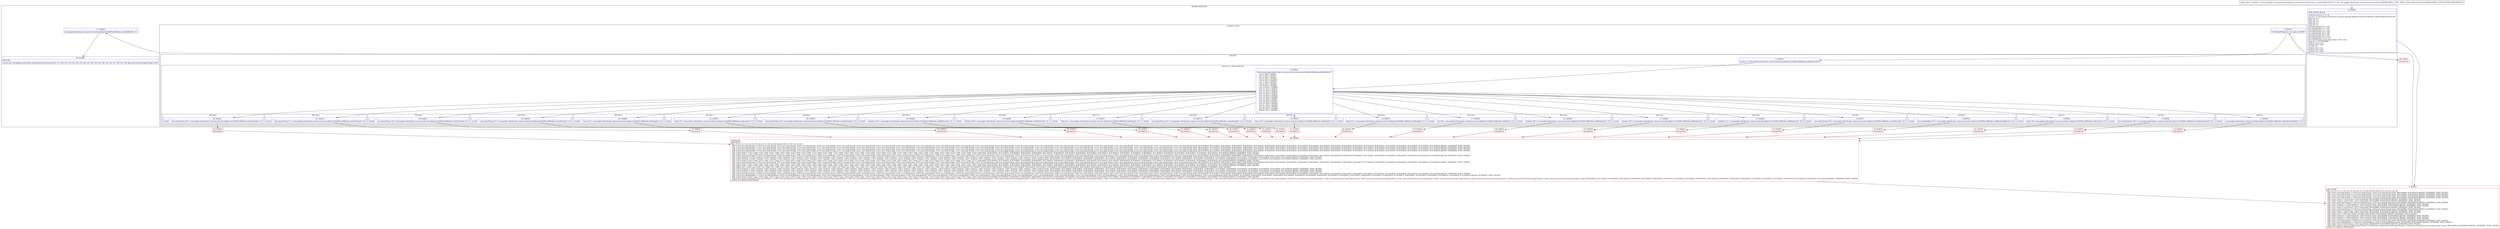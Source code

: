 digraph "CFG forcom.google.android.gms.measurement.internal.zzm.createFromParcel(Landroid\/os\/Parcel;)Ljava\/lang\/Object;" {
subgraph cluster_Region_1441181493 {
label = "R(4:0|(2:3|4)|27|28)";
node [shape=record,color=blue];
Node_0 [shape=record,label="{0\:\ 0x0000|MTH_ENTER_BLOCK\l|android.os.Parcel r0 = r38\lint int r1 = com.google.android.gms.common.internal.safeparcel.SafeParcelReader.validateObjectHeader(r38)\llong r14 = 0\llong r16 = 0\llong r24 = 0\llong r26 = 0\llong r34 = 0\ljava.lang.String r10 = null\ljava.lang.String r11 = null\ljava.lang.String r12 = null\ljava.lang.String r13 = null\ljava.lang.String r18 = null\ljava.lang.String r23 = null\ljava.lang.String r32 = null\ljava.lang.Boolean r33 = null\ljava.util.ArrayList\<java.lang.String\> r36 = null\llong r21 = \-2147483648L\lboolean r19 = true\lboolean r20 = false\lint r28 = 0\lboolean r29 = true\lboolean r30 = true\lboolean r31 = false\l}"];
subgraph cluster_LoopRegion_1948077956 {
label = "LOOP:0: (2:3|4)";
node [shape=record,color=blue];
Node_2 [shape=record,label="{2\:\ 0x0037|if (r38.dataPosition() \< r1) goto L_0x0039\l}"];
subgraph cluster_Region_2116666151 {
label = "R(2:3|4)";
node [shape=record,color=blue];
Node_3 [shape=record,label="{3\:\ 0x0039|int int r2 = com.google.android.gms.common.internal.safeparcel.SafeParcelReader.readHeader(r38)\l}"];
subgraph cluster_SwitchRegion_24478715 {
label = "Switch: 21, default: R(2:5|1)";
node [shape=record,color=blue];
Node_4 [shape=record,label="{4\:\ 0x0041|switch(com.google.android.gms.common.internal.safeparcel.SafeParcelReader.getFieldId(r2)) \{\l    case 2: goto L_0x00ac;\l    case 3: goto L_0x00a7;\l    case 4: goto L_0x00a2;\l    case 5: goto L_0x009d;\l    case 6: goto L_0x0098;\l    case 7: goto L_0x0093;\l    case 8: goto L_0x008e;\l    case 9: goto L_0x0089;\l    case 10: goto L_0x0084;\l    case 11: goto L_0x007f;\l    case 12: goto L_0x007a;\l    case 13: goto L_0x0075;\l    case 14: goto L_0x0070;\l    case 15: goto L_0x006b;\l    case 16: goto L_0x0066;\l    case 17: goto L_0x0061;\l    case 18: goto L_0x005c;\l    case 19: goto L_0x0057;\l    case 20: goto L_0x0044;\l    case 21: goto L_0x0052;\l    case 22: goto L_0x004d;\l    case 23: goto L_0x0048;\l    default: goto L_0x0044;\l\}\l}"];
subgraph cluster_Region_1547122953 {
label = "R(2:26|1)";
node [shape=record,color=blue];
Node_26 [shape=record,label="{26\:\ 0x00ac|java.lang.String r10 = com.google.android.gms.common.internal.safeparcel.SafeParcelReader.createString(r0, r2)\l}"];
Node_InsnContainer_1614705033 [shape=record,label="{|break\l}"];
}
subgraph cluster_Region_1410991384 {
label = "R(2:25|1)";
node [shape=record,color=blue];
Node_25 [shape=record,label="{25\:\ 0x00a7|java.lang.String r11 = com.google.android.gms.common.internal.safeparcel.SafeParcelReader.createString(r0, r2)\l}"];
Node_InsnContainer_1308187694 [shape=record,label="{|break\l}"];
}
subgraph cluster_Region_1670529294 {
label = "R(2:24|1)";
node [shape=record,color=blue];
Node_24 [shape=record,label="{24\:\ 0x00a2|java.lang.String r12 = com.google.android.gms.common.internal.safeparcel.SafeParcelReader.createString(r0, r2)\l}"];
Node_InsnContainer_247468255 [shape=record,label="{|break\l}"];
}
subgraph cluster_Region_65918286 {
label = "R(2:23|1)";
node [shape=record,color=blue];
Node_23 [shape=record,label="{23\:\ 0x009d|java.lang.String r13 = com.google.android.gms.common.internal.safeparcel.SafeParcelReader.createString(r0, r2)\l}"];
Node_InsnContainer_727289317 [shape=record,label="{|break\l}"];
}
subgraph cluster_Region_1727482699 {
label = "R(2:22|1)";
node [shape=record,color=blue];
Node_22 [shape=record,label="{22\:\ 0x0098|long r14 = com.google.android.gms.common.internal.safeparcel.SafeParcelReader.readLong(r0, r2)\l}"];
Node_InsnContainer_955781950 [shape=record,label="{|break\l}"];
}
subgraph cluster_Region_1648472136 {
label = "R(2:21|1)";
node [shape=record,color=blue];
Node_21 [shape=record,label="{21\:\ 0x0093|long r16 = com.google.android.gms.common.internal.safeparcel.SafeParcelReader.readLong(r0, r2)\l}"];
Node_InsnContainer_1063727139 [shape=record,label="{|break\l}"];
}
subgraph cluster_Region_321521471 {
label = "R(2:20|1)";
node [shape=record,color=blue];
Node_20 [shape=record,label="{20\:\ 0x008e|java.lang.String r18 = com.google.android.gms.common.internal.safeparcel.SafeParcelReader.createString(r0, r2)\l}"];
Node_InsnContainer_825203192 [shape=record,label="{|break\l}"];
}
subgraph cluster_Region_2122377137 {
label = "R(2:19|1)";
node [shape=record,color=blue];
Node_19 [shape=record,label="{19\:\ 0x0089|boolean r19 = com.google.android.gms.common.internal.safeparcel.SafeParcelReader.readBoolean(r0, r2)\l}"];
Node_InsnContainer_1451101341 [shape=record,label="{|break\l}"];
}
subgraph cluster_Region_586237497 {
label = "R(2:18|1)";
node [shape=record,color=blue];
Node_18 [shape=record,label="{18\:\ 0x0084|boolean r20 = com.google.android.gms.common.internal.safeparcel.SafeParcelReader.readBoolean(r0, r2)\l}"];
Node_InsnContainer_778536079 [shape=record,label="{|break\l}"];
}
subgraph cluster_Region_1306358239 {
label = "R(2:17|1)";
node [shape=record,color=blue];
Node_17 [shape=record,label="{17\:\ 0x007f|long r21 = com.google.android.gms.common.internal.safeparcel.SafeParcelReader.readLong(r0, r2)\l}"];
Node_InsnContainer_679956296 [shape=record,label="{|break\l}"];
}
subgraph cluster_Region_244155556 {
label = "R(2:16|1)";
node [shape=record,color=blue];
Node_16 [shape=record,label="{16\:\ 0x007a|java.lang.String r23 = com.google.android.gms.common.internal.safeparcel.SafeParcelReader.createString(r0, r2)\l}"];
Node_InsnContainer_1697313785 [shape=record,label="{|break\l}"];
}
subgraph cluster_Region_2009679787 {
label = "R(2:15|1)";
node [shape=record,color=blue];
Node_15 [shape=record,label="{15\:\ 0x0075|long r24 = com.google.android.gms.common.internal.safeparcel.SafeParcelReader.readLong(r0, r2)\l}"];
Node_InsnContainer_1133904165 [shape=record,label="{|break\l}"];
}
subgraph cluster_Region_1604388837 {
label = "R(2:14|1)";
node [shape=record,color=blue];
Node_14 [shape=record,label="{14\:\ 0x0070|long r26 = com.google.android.gms.common.internal.safeparcel.SafeParcelReader.readLong(r0, r2)\l}"];
Node_InsnContainer_1372038692 [shape=record,label="{|break\l}"];
}
subgraph cluster_Region_2043987527 {
label = "R(2:13|1)";
node [shape=record,color=blue];
Node_13 [shape=record,label="{13\:\ 0x006b|int r28 = com.google.android.gms.common.internal.safeparcel.SafeParcelReader.readInt(r0, r2)\l}"];
Node_InsnContainer_1126714971 [shape=record,label="{|break\l}"];
}
subgraph cluster_Region_463394173 {
label = "R(2:12|1)";
node [shape=record,color=blue];
Node_12 [shape=record,label="{12\:\ 0x0066|boolean r29 = com.google.android.gms.common.internal.safeparcel.SafeParcelReader.readBoolean(r0, r2)\l}"];
Node_InsnContainer_1907349756 [shape=record,label="{|break\l}"];
}
subgraph cluster_Region_643251642 {
label = "R(2:11|1)";
node [shape=record,color=blue];
Node_11 [shape=record,label="{11\:\ 0x0061|boolean r30 = com.google.android.gms.common.internal.safeparcel.SafeParcelReader.readBoolean(r0, r2)\l}"];
Node_InsnContainer_37974213 [shape=record,label="{|break\l}"];
}
subgraph cluster_Region_1897826490 {
label = "R(2:10|1)";
node [shape=record,color=blue];
Node_10 [shape=record,label="{10\:\ 0x005c|boolean r31 = com.google.android.gms.common.internal.safeparcel.SafeParcelReader.readBoolean(r0, r2)\l}"];
Node_InsnContainer_1851330607 [shape=record,label="{|break\l}"];
}
subgraph cluster_Region_782732832 {
label = "R(2:9|1)";
node [shape=record,color=blue];
Node_9 [shape=record,label="{9\:\ 0x0057|java.lang.String r32 = com.google.android.gms.common.internal.safeparcel.SafeParcelReader.createString(r0, r2)\l}"];
Node_InsnContainer_1870844201 [shape=record,label="{|break\l}"];
}
subgraph cluster_Region_1132434356 {
label = "R(2:8|1)";
node [shape=record,color=blue];
Node_8 [shape=record,label="{8\:\ 0x0052|java.lang.Boolean r33 = com.google.android.gms.common.internal.safeparcel.SafeParcelReader.readBooleanObject(r0, r2)\l}"];
Node_InsnContainer_1617271837 [shape=record,label="{|break\l}"];
}
subgraph cluster_Region_1549454476 {
label = "R(2:7|1)";
node [shape=record,color=blue];
Node_7 [shape=record,label="{7\:\ 0x004d|long r34 = com.google.android.gms.common.internal.safeparcel.SafeParcelReader.readLong(r0, r2)\l}"];
Node_InsnContainer_2033782156 [shape=record,label="{|break\l}"];
}
subgraph cluster_Region_1493488869 {
label = "R(2:6|1)";
node [shape=record,color=blue];
Node_6 [shape=record,label="{6\:\ 0x0048|java.util.ArrayList r36 = com.google.android.gms.common.internal.safeparcel.SafeParcelReader.createStringList(r0, r2)\l}"];
Node_InsnContainer_1598530284 [shape=record,label="{|break\l}"];
}
subgraph cluster_Region_1262524267 {
label = "R(2:5|1)";
node [shape=record,color=blue];
Node_5 [shape=record,label="{5\:\ 0x0044|com.google.android.gms.common.internal.safeparcel.SafeParcelReader.skipUnknownField(r0, r2)\l}"];
Node_InsnContainer_649411508 [shape=record,label="{|break\l}"];
}
}
}
}
Node_27 [shape=record,label="{27\:\ 0x00b1|com.google.android.gms.common.internal.safeparcel.SafeParcelReader.ensureAtEnd(r0, r1)\l}"];
Node_28 [shape=record,label="{28\:\ 0x00ba|RETURN\l|return new com.google.android.gms.measurement.internal.zzn(r10, r11, r12, r13, r14, r16, r18, r19, r20, r21, r23, r24, r26, r28, r29, r30, r31, r32, r33, r34, (java.util.List\<java.lang.String\>) r36)\l}"];
}
Node_1 [shape=record,color=red,label="{1\:\ 0x0033|LOOP_START\lPHI: r10 r11 r12 r13 r14 r16 r18 r19 r20 r21 r23 r24 r26 r28 r29 r30 r31 r32 r33 r34 r36 \l  PHI: (r10v1 java.lang.String) = (r10v0 java.lang.String), (r10v2 java.lang.String) binds: [B:0:0x0000, B:29:0x0033] A[DONT_GENERATE, DONT_INLINE]\l  PHI: (r11v1 java.lang.String) = (r11v0 java.lang.String), (r11v2 java.lang.String) binds: [B:0:0x0000, B:29:0x0033] A[DONT_GENERATE, DONT_INLINE]\l  PHI: (r12v1 java.lang.String) = (r12v0 java.lang.String), (r12v2 java.lang.String) binds: [B:0:0x0000, B:29:0x0033] A[DONT_GENERATE, DONT_INLINE]\l  PHI: (r13v1 java.lang.String) = (r13v0 java.lang.String), (r13v2 java.lang.String) binds: [B:0:0x0000, B:29:0x0033] A[DONT_GENERATE, DONT_INLINE]\l  PHI: (r14v1 long) = (r14v0 long), (r14v2 long) binds: [B:0:0x0000, B:29:0x0033] A[DONT_GENERATE, DONT_INLINE]\l  PHI: (r16v1 long) = (r16v0 long), (r16v2 long) binds: [B:0:0x0000, B:29:0x0033] A[DONT_GENERATE, DONT_INLINE]\l  PHI: (r18v1 java.lang.String) = (r18v0 java.lang.String), (r18v2 java.lang.String) binds: [B:0:0x0000, B:29:0x0033] A[DONT_GENERATE, DONT_INLINE]\l  PHI: (r19v1 boolean) = (r19v0 boolean), (r19v2 boolean) binds: [B:0:0x0000, B:29:0x0033] A[DONT_GENERATE, DONT_INLINE]\l  PHI: (r20v1 boolean) = (r20v0 boolean), (r20v2 boolean) binds: [B:0:0x0000, B:29:0x0033] A[DONT_GENERATE, DONT_INLINE]\l  PHI: (r21v1 long) = (r21v0 long), (r21v2 long) binds: [B:0:0x0000, B:29:0x0033] A[DONT_GENERATE, DONT_INLINE]\l  PHI: (r23v1 java.lang.String) = (r23v0 java.lang.String), (r23v2 java.lang.String) binds: [B:0:0x0000, B:29:0x0033] A[DONT_GENERATE, DONT_INLINE]\l  PHI: (r24v1 long) = (r24v0 long), (r24v2 long) binds: [B:0:0x0000, B:29:0x0033] A[DONT_GENERATE, DONT_INLINE]\l  PHI: (r26v1 long) = (r26v0 long), (r26v2 long) binds: [B:0:0x0000, B:29:0x0033] A[DONT_GENERATE, DONT_INLINE]\l  PHI: (r28v1 int) = (r28v0 int), (r28v2 int) binds: [B:0:0x0000, B:29:0x0033] A[DONT_GENERATE, DONT_INLINE]\l  PHI: (r29v1 boolean) = (r29v0 boolean), (r29v2 boolean) binds: [B:0:0x0000, B:29:0x0033] A[DONT_GENERATE, DONT_INLINE]\l  PHI: (r30v1 boolean) = (r30v0 boolean), (r30v2 boolean) binds: [B:0:0x0000, B:29:0x0033] A[DONT_GENERATE, DONT_INLINE]\l  PHI: (r31v1 boolean) = (r31v0 boolean), (r31v2 boolean) binds: [B:0:0x0000, B:29:0x0033] A[DONT_GENERATE, DONT_INLINE]\l  PHI: (r32v1 java.lang.String) = (r32v0 java.lang.String), (r32v2 java.lang.String) binds: [B:0:0x0000, B:29:0x0033] A[DONT_GENERATE, DONT_INLINE]\l  PHI: (r33v1 java.lang.Boolean) = (r33v0 java.lang.Boolean), (r33v2 java.lang.Boolean) binds: [B:0:0x0000, B:29:0x0033] A[DONT_GENERATE, DONT_INLINE]\l  PHI: (r34v1 long) = (r34v0 long), (r34v2 long) binds: [B:0:0x0000, B:29:0x0033] A[DONT_GENERATE, DONT_INLINE]\l  PHI: (r36v1 java.util.ArrayList\<java.lang.String\>) = (r36v0 java.util.ArrayList\<java.lang.String\>), (r36v2 java.util.ArrayList\<java.lang.String\>) binds: [B:0:0x0000, B:29:0x0033] A[DONT_GENERATE, DONT_INLINE]\lLOOP:0: B:1:0x0033\-\>B:29:0x0033\l}"];
Node_29 [shape=record,color=red,label="{29\:\ 0x0033|LOOP_END\lSYNTHETIC\lPHI: r10 r11 r12 r13 r14 r16 r18 r19 r20 r21 r23 r24 r26 r28 r29 r30 r31 r32 r33 r34 r36 \l  PHI: (r10v2 java.lang.String) = (r10v3 java.lang.String), (r10v1 java.lang.String), (r10v1 java.lang.String), (r10v1 java.lang.String), (r10v1 java.lang.String), (r10v1 java.lang.String), (r10v1 java.lang.String), (r10v1 java.lang.String), (r10v1 java.lang.String), (r10v1 java.lang.String), (r10v1 java.lang.String), (r10v1 java.lang.String), (r10v1 java.lang.String), (r10v1 java.lang.String), (r10v1 java.lang.String), (r10v1 java.lang.String), (r10v1 java.lang.String), (r10v1 java.lang.String), (r10v1 java.lang.String), (r10v1 java.lang.String), (r10v1 java.lang.String), (r10v1 java.lang.String) binds: [B:52:0x0033, B:51:0x0033, B:50:0x0033, B:49:0x0033, B:48:0x0033, B:47:0x0033, B:46:0x0033, B:45:0x0033, B:44:0x0033, B:43:0x0033, B:42:0x0033, B:41:0x0033, B:40:0x0033, B:39:0x0033, B:38:0x0033, B:37:0x0033, B:36:0x0033, B:35:0x0033, B:34:0x0033, B:33:0x0033, B:32:0x0033, B:31:0x0033] A[DONT_GENERATE, DONT_INLINE]\l  PHI: (r11v2 java.lang.String) = (r11v1 java.lang.String), (r11v3 java.lang.String), (r11v1 java.lang.String), (r11v1 java.lang.String), (r11v1 java.lang.String), (r11v1 java.lang.String), (r11v1 java.lang.String), (r11v1 java.lang.String), (r11v1 java.lang.String), (r11v1 java.lang.String), (r11v1 java.lang.String), (r11v1 java.lang.String), (r11v1 java.lang.String), (r11v1 java.lang.String), (r11v1 java.lang.String), (r11v1 java.lang.String), (r11v1 java.lang.String), (r11v1 java.lang.String), (r11v1 java.lang.String), (r11v1 java.lang.String), (r11v1 java.lang.String), (r11v1 java.lang.String) binds: [B:52:0x0033, B:51:0x0033, B:50:0x0033, B:49:0x0033, B:48:0x0033, B:47:0x0033, B:46:0x0033, B:45:0x0033, B:44:0x0033, B:43:0x0033, B:42:0x0033, B:41:0x0033, B:40:0x0033, B:39:0x0033, B:38:0x0033, B:37:0x0033, B:36:0x0033, B:35:0x0033, B:34:0x0033, B:33:0x0033, B:32:0x0033, B:31:0x0033] A[DONT_GENERATE, DONT_INLINE]\l  PHI: (r12v2 java.lang.String) = (r12v1 java.lang.String), (r12v1 java.lang.String), (r12v3 java.lang.String), (r12v1 java.lang.String), (r12v1 java.lang.String), (r12v1 java.lang.String), (r12v1 java.lang.String), (r12v1 java.lang.String), (r12v1 java.lang.String), (r12v1 java.lang.String), (r12v1 java.lang.String), (r12v1 java.lang.String), (r12v1 java.lang.String), (r12v1 java.lang.String), (r12v1 java.lang.String), (r12v1 java.lang.String), (r12v1 java.lang.String), (r12v1 java.lang.String), (r12v1 java.lang.String), (r12v1 java.lang.String), (r12v1 java.lang.String), (r12v1 java.lang.String) binds: [B:52:0x0033, B:51:0x0033, B:50:0x0033, B:49:0x0033, B:48:0x0033, B:47:0x0033, B:46:0x0033, B:45:0x0033, B:44:0x0033, B:43:0x0033, B:42:0x0033, B:41:0x0033, B:40:0x0033, B:39:0x0033, B:38:0x0033, B:37:0x0033, B:36:0x0033, B:35:0x0033, B:34:0x0033, B:33:0x0033, B:32:0x0033, B:31:0x0033] A[DONT_GENERATE, DONT_INLINE]\l  PHI: (r13v2 java.lang.String) = (r13v1 java.lang.String), (r13v1 java.lang.String), (r13v1 java.lang.String), (r13v3 java.lang.String), (r13v1 java.lang.String), (r13v1 java.lang.String), (r13v1 java.lang.String), (r13v1 java.lang.String), (r13v1 java.lang.String), (r13v1 java.lang.String), (r13v1 java.lang.String), (r13v1 java.lang.String), (r13v1 java.lang.String), (r13v1 java.lang.String), (r13v1 java.lang.String), (r13v1 java.lang.String), (r13v1 java.lang.String), (r13v1 java.lang.String), (r13v1 java.lang.String), (r13v1 java.lang.String), (r13v1 java.lang.String), (r13v1 java.lang.String) binds: [B:52:0x0033, B:51:0x0033, B:50:0x0033, B:49:0x0033, B:48:0x0033, B:47:0x0033, B:46:0x0033, B:45:0x0033, B:44:0x0033, B:43:0x0033, B:42:0x0033, B:41:0x0033, B:40:0x0033, B:39:0x0033, B:38:0x0033, B:37:0x0033, B:36:0x0033, B:35:0x0033, B:34:0x0033, B:33:0x0033, B:32:0x0033, B:31:0x0033] A[DONT_GENERATE, DONT_INLINE]\l  PHI: (r14v2 long) = (r14v1 long), (r14v1 long), (r14v1 long), (r14v1 long), (r14v3 long), (r14v1 long), (r14v1 long), (r14v1 long), (r14v1 long), (r14v1 long), (r14v1 long), (r14v1 long), (r14v1 long), (r14v1 long), (r14v1 long), (r14v1 long), (r14v1 long), (r14v1 long), (r14v1 long), (r14v1 long), (r14v1 long), (r14v1 long) binds: [B:52:0x0033, B:51:0x0033, B:50:0x0033, B:49:0x0033, B:48:0x0033, B:47:0x0033, B:46:0x0033, B:45:0x0033, B:44:0x0033, B:43:0x0033, B:42:0x0033, B:41:0x0033, B:40:0x0033, B:39:0x0033, B:38:0x0033, B:37:0x0033, B:36:0x0033, B:35:0x0033, B:34:0x0033, B:33:0x0033, B:32:0x0033, B:31:0x0033] A[DONT_GENERATE, DONT_INLINE]\l  PHI: (r16v2 long) = (r16v1 long), (r16v1 long), (r16v1 long), (r16v1 long), (r16v1 long), (r16v3 long), (r16v1 long), (r16v1 long), (r16v1 long), (r16v1 long), (r16v1 long), (r16v1 long), (r16v1 long), (r16v1 long), (r16v1 long), (r16v1 long), (r16v1 long), (r16v1 long), (r16v1 long), (r16v1 long), (r16v1 long), (r16v1 long) binds: [B:52:0x0033, B:51:0x0033, B:50:0x0033, B:49:0x0033, B:48:0x0033, B:47:0x0033, B:46:0x0033, B:45:0x0033, B:44:0x0033, B:43:0x0033, B:42:0x0033, B:41:0x0033, B:40:0x0033, B:39:0x0033, B:38:0x0033, B:37:0x0033, B:36:0x0033, B:35:0x0033, B:34:0x0033, B:33:0x0033, B:32:0x0033, B:31:0x0033] A[DONT_GENERATE, DONT_INLINE]\l  PHI: (r18v2 java.lang.String) = (r18v1 java.lang.String), (r18v1 java.lang.String), (r18v1 java.lang.String), (r18v1 java.lang.String), (r18v1 java.lang.String), (r18v1 java.lang.String), (r18v3 java.lang.String), (r18v1 java.lang.String), (r18v1 java.lang.String), (r18v1 java.lang.String), (r18v1 java.lang.String), (r18v1 java.lang.String), (r18v1 java.lang.String), (r18v1 java.lang.String), (r18v1 java.lang.String), (r18v1 java.lang.String), (r18v1 java.lang.String), (r18v1 java.lang.String), (r18v1 java.lang.String), (r18v1 java.lang.String), (r18v1 java.lang.String), (r18v1 java.lang.String) binds: [B:52:0x0033, B:51:0x0033, B:50:0x0033, B:49:0x0033, B:48:0x0033, B:47:0x0033, B:46:0x0033, B:45:0x0033, B:44:0x0033, B:43:0x0033, B:42:0x0033, B:41:0x0033, B:40:0x0033, B:39:0x0033, B:38:0x0033, B:37:0x0033, B:36:0x0033, B:35:0x0033, B:34:0x0033, B:33:0x0033, B:32:0x0033, B:31:0x0033] A[DONT_GENERATE, DONT_INLINE]\l  PHI: (r19v2 boolean) = (r19v1 boolean), (r19v1 boolean), (r19v1 boolean), (r19v1 boolean), (r19v1 boolean), (r19v1 boolean), (r19v1 boolean), (r19v3 boolean), (r19v1 boolean), (r19v1 boolean), (r19v1 boolean), (r19v1 boolean), (r19v1 boolean), (r19v1 boolean), (r19v1 boolean), (r19v1 boolean), (r19v1 boolean), (r19v1 boolean), (r19v1 boolean), (r19v1 boolean), (r19v1 boolean), (r19v1 boolean) binds: [B:52:0x0033, B:51:0x0033, B:50:0x0033, B:49:0x0033, B:48:0x0033, B:47:0x0033, B:46:0x0033, B:45:0x0033, B:44:0x0033, B:43:0x0033, B:42:0x0033, B:41:0x0033, B:40:0x0033, B:39:0x0033, B:38:0x0033, B:37:0x0033, B:36:0x0033, B:35:0x0033, B:34:0x0033, B:33:0x0033, B:32:0x0033, B:31:0x0033] A[DONT_GENERATE, DONT_INLINE]\l  PHI: (r20v2 boolean) = (r20v1 boolean), (r20v1 boolean), (r20v1 boolean), (r20v1 boolean), (r20v1 boolean), (r20v1 boolean), (r20v1 boolean), (r20v1 boolean), (r20v3 boolean), (r20v1 boolean), (r20v1 boolean), (r20v1 boolean), (r20v1 boolean), (r20v1 boolean), (r20v1 boolean), (r20v1 boolean), (r20v1 boolean), (r20v1 boolean), (r20v1 boolean), (r20v1 boolean), (r20v1 boolean), (r20v1 boolean) binds: [B:52:0x0033, B:51:0x0033, B:50:0x0033, B:49:0x0033, B:48:0x0033, B:47:0x0033, B:46:0x0033, B:45:0x0033, B:44:0x0033, B:43:0x0033, B:42:0x0033, B:41:0x0033, B:40:0x0033, B:39:0x0033, B:38:0x0033, B:37:0x0033, B:36:0x0033, B:35:0x0033, B:34:0x0033, B:33:0x0033, B:32:0x0033, B:31:0x0033] A[DONT_GENERATE, DONT_INLINE]\l  PHI: (r21v2 long) = (r21v1 long), (r21v1 long), (r21v1 long), (r21v1 long), (r21v1 long), (r21v1 long), (r21v1 long), (r21v1 long), (r21v1 long), (r21v3 long), (r21v1 long), (r21v1 long), (r21v1 long), (r21v1 long), (r21v1 long), (r21v1 long), (r21v1 long), (r21v1 long), (r21v1 long), (r21v1 long), (r21v1 long), (r21v1 long) binds: [B:52:0x0033, B:51:0x0033, B:50:0x0033, B:49:0x0033, B:48:0x0033, B:47:0x0033, B:46:0x0033, B:45:0x0033, B:44:0x0033, B:43:0x0033, B:42:0x0033, B:41:0x0033, B:40:0x0033, B:39:0x0033, B:38:0x0033, B:37:0x0033, B:36:0x0033, B:35:0x0033, B:34:0x0033, B:33:0x0033, B:32:0x0033, B:31:0x0033] A[DONT_GENERATE, DONT_INLINE]\l  PHI: (r23v2 java.lang.String) = (r23v1 java.lang.String), (r23v1 java.lang.String), (r23v1 java.lang.String), (r23v1 java.lang.String), (r23v1 java.lang.String), (r23v1 java.lang.String), (r23v1 java.lang.String), (r23v1 java.lang.String), (r23v1 java.lang.String), (r23v1 java.lang.String), (r23v3 java.lang.String), (r23v1 java.lang.String), (r23v1 java.lang.String), (r23v1 java.lang.String), (r23v1 java.lang.String), (r23v1 java.lang.String), (r23v1 java.lang.String), (r23v1 java.lang.String), (r23v1 java.lang.String), (r23v1 java.lang.String), (r23v1 java.lang.String), (r23v1 java.lang.String) binds: [B:52:0x0033, B:51:0x0033, B:50:0x0033, B:49:0x0033, B:48:0x0033, B:47:0x0033, B:46:0x0033, B:45:0x0033, B:44:0x0033, B:43:0x0033, B:42:0x0033, B:41:0x0033, B:40:0x0033, B:39:0x0033, B:38:0x0033, B:37:0x0033, B:36:0x0033, B:35:0x0033, B:34:0x0033, B:33:0x0033, B:32:0x0033, B:31:0x0033] A[DONT_GENERATE, DONT_INLINE]\l  PHI: (r24v2 long) = (r24v1 long), (r24v1 long), (r24v1 long), (r24v1 long), (r24v1 long), (r24v1 long), (r24v1 long), (r24v1 long), (r24v1 long), (r24v1 long), (r24v1 long), (r24v3 long), (r24v1 long), (r24v1 long), (r24v1 long), (r24v1 long), (r24v1 long), (r24v1 long), (r24v1 long), (r24v1 long), (r24v1 long), (r24v1 long) binds: [B:52:0x0033, B:51:0x0033, B:50:0x0033, B:49:0x0033, B:48:0x0033, B:47:0x0033, B:46:0x0033, B:45:0x0033, B:44:0x0033, B:43:0x0033, B:42:0x0033, B:41:0x0033, B:40:0x0033, B:39:0x0033, B:38:0x0033, B:37:0x0033, B:36:0x0033, B:35:0x0033, B:34:0x0033, B:33:0x0033, B:32:0x0033, B:31:0x0033] A[DONT_GENERATE, DONT_INLINE]\l  PHI: (r26v2 long) = (r26v1 long), (r26v1 long), (r26v1 long), (r26v1 long), (r26v1 long), (r26v1 long), (r26v1 long), (r26v1 long), (r26v1 long), (r26v1 long), (r26v1 long), (r26v1 long), (r26v3 long), (r26v1 long), (r26v1 long), (r26v1 long), (r26v1 long), (r26v1 long), (r26v1 long), (r26v1 long), (r26v1 long), (r26v1 long) binds: [B:52:0x0033, B:51:0x0033, B:50:0x0033, B:49:0x0033, B:48:0x0033, B:47:0x0033, B:46:0x0033, B:45:0x0033, B:44:0x0033, B:43:0x0033, B:42:0x0033, B:41:0x0033, B:40:0x0033, B:39:0x0033, B:38:0x0033, B:37:0x0033, B:36:0x0033, B:35:0x0033, B:34:0x0033, B:33:0x0033, B:32:0x0033, B:31:0x0033] A[DONT_GENERATE, DONT_INLINE]\l  PHI: (r28v2 int) = (r28v1 int), (r28v1 int), (r28v1 int), (r28v1 int), (r28v1 int), (r28v1 int), (r28v1 int), (r28v1 int), (r28v1 int), (r28v1 int), (r28v1 int), (r28v1 int), (r28v1 int), (r28v3 int), (r28v1 int), (r28v1 int), (r28v1 int), (r28v1 int), (r28v1 int), (r28v1 int), (r28v1 int), (r28v1 int) binds: [B:52:0x0033, B:51:0x0033, B:50:0x0033, B:49:0x0033, B:48:0x0033, B:47:0x0033, B:46:0x0033, B:45:0x0033, B:44:0x0033, B:43:0x0033, B:42:0x0033, B:41:0x0033, B:40:0x0033, B:39:0x0033, B:38:0x0033, B:37:0x0033, B:36:0x0033, B:35:0x0033, B:34:0x0033, B:33:0x0033, B:32:0x0033, B:31:0x0033] A[DONT_GENERATE, DONT_INLINE]\l  PHI: (r29v2 boolean) = (r29v1 boolean), (r29v1 boolean), (r29v1 boolean), (r29v1 boolean), (r29v1 boolean), (r29v1 boolean), (r29v1 boolean), (r29v1 boolean), (r29v1 boolean), (r29v1 boolean), (r29v1 boolean), (r29v1 boolean), (r29v1 boolean), (r29v1 boolean), (r29v3 boolean), (r29v1 boolean), (r29v1 boolean), (r29v1 boolean), (r29v1 boolean), (r29v1 boolean), (r29v1 boolean), (r29v1 boolean) binds: [B:52:0x0033, B:51:0x0033, B:50:0x0033, B:49:0x0033, B:48:0x0033, B:47:0x0033, B:46:0x0033, B:45:0x0033, B:44:0x0033, B:43:0x0033, B:42:0x0033, B:41:0x0033, B:40:0x0033, B:39:0x0033, B:38:0x0033, B:37:0x0033, B:36:0x0033, B:35:0x0033, B:34:0x0033, B:33:0x0033, B:32:0x0033, B:31:0x0033] A[DONT_GENERATE, DONT_INLINE]\l  PHI: (r30v2 boolean) = (r30v1 boolean), (r30v1 boolean), (r30v1 boolean), (r30v1 boolean), (r30v1 boolean), (r30v1 boolean), (r30v1 boolean), (r30v1 boolean), (r30v1 boolean), (r30v1 boolean), (r30v1 boolean), (r30v1 boolean), (r30v1 boolean), (r30v1 boolean), (r30v1 boolean), (r30v3 boolean), (r30v1 boolean), (r30v1 boolean), (r30v1 boolean), (r30v1 boolean), (r30v1 boolean), (r30v1 boolean) binds: [B:52:0x0033, B:51:0x0033, B:50:0x0033, B:49:0x0033, B:48:0x0033, B:47:0x0033, B:46:0x0033, B:45:0x0033, B:44:0x0033, B:43:0x0033, B:42:0x0033, B:41:0x0033, B:40:0x0033, B:39:0x0033, B:38:0x0033, B:37:0x0033, B:36:0x0033, B:35:0x0033, B:34:0x0033, B:33:0x0033, B:32:0x0033, B:31:0x0033] A[DONT_GENERATE, DONT_INLINE]\l  PHI: (r31v2 boolean) = (r31v1 boolean), (r31v1 boolean), (r31v1 boolean), (r31v1 boolean), (r31v1 boolean), (r31v1 boolean), (r31v1 boolean), (r31v1 boolean), (r31v1 boolean), (r31v1 boolean), (r31v1 boolean), (r31v1 boolean), (r31v1 boolean), (r31v1 boolean), (r31v1 boolean), (r31v1 boolean), (r31v3 boolean), (r31v1 boolean), (r31v1 boolean), (r31v1 boolean), (r31v1 boolean), (r31v1 boolean) binds: [B:52:0x0033, B:51:0x0033, B:50:0x0033, B:49:0x0033, B:48:0x0033, B:47:0x0033, B:46:0x0033, B:45:0x0033, B:44:0x0033, B:43:0x0033, B:42:0x0033, B:41:0x0033, B:40:0x0033, B:39:0x0033, B:38:0x0033, B:37:0x0033, B:36:0x0033, B:35:0x0033, B:34:0x0033, B:33:0x0033, B:32:0x0033, B:31:0x0033] A[DONT_GENERATE, DONT_INLINE]\l  PHI: (r32v2 java.lang.String) = (r32v1 java.lang.String), (r32v1 java.lang.String), (r32v1 java.lang.String), (r32v1 java.lang.String), (r32v1 java.lang.String), (r32v1 java.lang.String), (r32v1 java.lang.String), (r32v1 java.lang.String), (r32v1 java.lang.String), (r32v1 java.lang.String), (r32v1 java.lang.String), (r32v1 java.lang.String), (r32v1 java.lang.String), (r32v1 java.lang.String), (r32v1 java.lang.String), (r32v1 java.lang.String), (r32v1 java.lang.String), (r32v3 java.lang.String), (r32v1 java.lang.String), (r32v1 java.lang.String), (r32v1 java.lang.String), (r32v1 java.lang.String) binds: [B:52:0x0033, B:51:0x0033, B:50:0x0033, B:49:0x0033, B:48:0x0033, B:47:0x0033, B:46:0x0033, B:45:0x0033, B:44:0x0033, B:43:0x0033, B:42:0x0033, B:41:0x0033, B:40:0x0033, B:39:0x0033, B:38:0x0033, B:37:0x0033, B:36:0x0033, B:35:0x0033, B:34:0x0033, B:33:0x0033, B:32:0x0033, B:31:0x0033] A[DONT_GENERATE, DONT_INLINE]\l  PHI: (r33v2 java.lang.Boolean) = (r33v1 java.lang.Boolean), (r33v1 java.lang.Boolean), (r33v1 java.lang.Boolean), (r33v1 java.lang.Boolean), (r33v1 java.lang.Boolean), (r33v1 java.lang.Boolean), (r33v1 java.lang.Boolean), (r33v1 java.lang.Boolean), (r33v1 java.lang.Boolean), (r33v1 java.lang.Boolean), (r33v1 java.lang.Boolean), (r33v1 java.lang.Boolean), (r33v1 java.lang.Boolean), (r33v1 java.lang.Boolean), (r33v1 java.lang.Boolean), (r33v1 java.lang.Boolean), (r33v1 java.lang.Boolean), (r33v1 java.lang.Boolean), (r33v3 java.lang.Boolean), (r33v1 java.lang.Boolean), (r33v1 java.lang.Boolean), (r33v1 java.lang.Boolean) binds: [B:52:0x0033, B:51:0x0033, B:50:0x0033, B:49:0x0033, B:48:0x0033, B:47:0x0033, B:46:0x0033, B:45:0x0033, B:44:0x0033, B:43:0x0033, B:42:0x0033, B:41:0x0033, B:40:0x0033, B:39:0x0033, B:38:0x0033, B:37:0x0033, B:36:0x0033, B:35:0x0033, B:34:0x0033, B:33:0x0033, B:32:0x0033, B:31:0x0033] A[DONT_GENERATE, DONT_INLINE]\l  PHI: (r34v2 long) = (r34v1 long), (r34v1 long), (r34v1 long), (r34v1 long), (r34v1 long), (r34v1 long), (r34v1 long), (r34v1 long), (r34v1 long), (r34v1 long), (r34v1 long), (r34v1 long), (r34v1 long), (r34v1 long), (r34v1 long), (r34v1 long), (r34v1 long), (r34v1 long), (r34v1 long), (r34v3 long), (r34v1 long), (r34v1 long) binds: [B:52:0x0033, B:51:0x0033, B:50:0x0033, B:49:0x0033, B:48:0x0033, B:47:0x0033, B:46:0x0033, B:45:0x0033, B:44:0x0033, B:43:0x0033, B:42:0x0033, B:41:0x0033, B:40:0x0033, B:39:0x0033, B:38:0x0033, B:37:0x0033, B:36:0x0033, B:35:0x0033, B:34:0x0033, B:33:0x0033, B:32:0x0033, B:31:0x0033] A[DONT_GENERATE, DONT_INLINE]\l  PHI: (r36v2 java.util.ArrayList\<java.lang.String\>) = (r36v1 java.util.ArrayList\<java.lang.String\>), (r36v1 java.util.ArrayList\<java.lang.String\>), (r36v1 java.util.ArrayList\<java.lang.String\>), (r36v1 java.util.ArrayList\<java.lang.String\>), (r36v1 java.util.ArrayList\<java.lang.String\>), (r36v1 java.util.ArrayList\<java.lang.String\>), (r36v1 java.util.ArrayList\<java.lang.String\>), (r36v1 java.util.ArrayList\<java.lang.String\>), (r36v1 java.util.ArrayList\<java.lang.String\>), (r36v1 java.util.ArrayList\<java.lang.String\>), (r36v1 java.util.ArrayList\<java.lang.String\>), (r36v1 java.util.ArrayList\<java.lang.String\>), (r36v1 java.util.ArrayList\<java.lang.String\>), (r36v1 java.util.ArrayList\<java.lang.String\>), (r36v1 java.util.ArrayList\<java.lang.String\>), (r36v1 java.util.ArrayList\<java.lang.String\>), (r36v1 java.util.ArrayList\<java.lang.String\>), (r36v1 java.util.ArrayList\<java.lang.String\>), (r36v1 java.util.ArrayList\<java.lang.String\>), (r36v1 java.util.ArrayList\<java.lang.String\>), (r36v3 java.util.ArrayList\<java.lang.String\>), (r36v1 java.util.ArrayList\<java.lang.String\>) binds: [B:52:0x0033, B:51:0x0033, B:50:0x0033, B:49:0x0033, B:48:0x0033, B:47:0x0033, B:46:0x0033, B:45:0x0033, B:44:0x0033, B:43:0x0033, B:42:0x0033, B:41:0x0033, B:40:0x0033, B:39:0x0033, B:38:0x0033, B:37:0x0033, B:36:0x0033, B:35:0x0033, B:34:0x0033, B:33:0x0033, B:32:0x0033, B:31:0x0033] A[DONT_GENERATE, DONT_INLINE]\lLOOP:0: B:1:0x0033\-\>B:29:0x0033\l}"];
Node_30 [shape=record,color=red,label="{30\:\ 0x00b1|SYNTHETIC\l}"];
Node_31 [shape=record,color=red,label="{31\:\ 0x0033|SYNTHETIC\l}"];
Node_32 [shape=record,color=red,label="{32\:\ 0x0033|SYNTHETIC\l}"];
Node_33 [shape=record,color=red,label="{33\:\ 0x0033|SYNTHETIC\l}"];
Node_34 [shape=record,color=red,label="{34\:\ 0x0033|SYNTHETIC\l}"];
Node_35 [shape=record,color=red,label="{35\:\ 0x0033|SYNTHETIC\l}"];
Node_36 [shape=record,color=red,label="{36\:\ 0x0033|SYNTHETIC\l}"];
Node_37 [shape=record,color=red,label="{37\:\ 0x0033|SYNTHETIC\l}"];
Node_38 [shape=record,color=red,label="{38\:\ 0x0033|SYNTHETIC\l}"];
Node_39 [shape=record,color=red,label="{39\:\ 0x0033|SYNTHETIC\l}"];
Node_40 [shape=record,color=red,label="{40\:\ 0x0033|SYNTHETIC\l}"];
Node_41 [shape=record,color=red,label="{41\:\ 0x0033|SYNTHETIC\l}"];
Node_42 [shape=record,color=red,label="{42\:\ 0x0033|SYNTHETIC\l}"];
Node_43 [shape=record,color=red,label="{43\:\ 0x0033|SYNTHETIC\l}"];
Node_44 [shape=record,color=red,label="{44\:\ 0x0033|SYNTHETIC\l}"];
Node_45 [shape=record,color=red,label="{45\:\ 0x0033|SYNTHETIC\l}"];
Node_46 [shape=record,color=red,label="{46\:\ 0x0033|SYNTHETIC\l}"];
Node_47 [shape=record,color=red,label="{47\:\ 0x0033|SYNTHETIC\l}"];
Node_48 [shape=record,color=red,label="{48\:\ 0x0033|SYNTHETIC\l}"];
Node_49 [shape=record,color=red,label="{49\:\ 0x0033|SYNTHETIC\l}"];
Node_50 [shape=record,color=red,label="{50\:\ 0x0033|SYNTHETIC\l}"];
Node_51 [shape=record,color=red,label="{51\:\ 0x0033|SYNTHETIC\l}"];
Node_52 [shape=record,color=red,label="{52\:\ 0x0033|SYNTHETIC\l}"];
MethodNode[shape=record,label="{public final \/* synthetic *\/ java.lang.Object com.google.android.gms.measurement.internal.zzm.createFromParcel((r37v0 'this' com.google.android.gms.measurement.internal.zzm A[IMMUTABLE_TYPE, THIS]), (r38v0 android.os.Parcel A[IMMUTABLE_TYPE, METHOD_ARGUMENT])) }"];
MethodNode -> Node_0;
Node_0 -> Node_1;
Node_2 -> Node_3;
Node_2 -> Node_30[style=dashed];
Node_3 -> Node_4;
Node_4 -> Node_5;
Node_4 -> Node_6;
Node_4 -> Node_7;
Node_4 -> Node_8;
Node_4 -> Node_9;
Node_4 -> Node_10;
Node_4 -> Node_11;
Node_4 -> Node_12;
Node_4 -> Node_13;
Node_4 -> Node_14;
Node_4 -> Node_15;
Node_4 -> Node_16;
Node_4 -> Node_17;
Node_4 -> Node_18;
Node_4 -> Node_19;
Node_4 -> Node_20;
Node_4 -> Node_21;
Node_4 -> Node_22;
Node_4 -> Node_23;
Node_4 -> Node_24;
Node_4 -> Node_25;
Node_4 -> Node_26;
Node_26 -> Node_52;
Node_25 -> Node_51;
Node_24 -> Node_50;
Node_23 -> Node_49;
Node_22 -> Node_48;
Node_21 -> Node_47;
Node_20 -> Node_46;
Node_19 -> Node_45;
Node_18 -> Node_44;
Node_17 -> Node_43;
Node_16 -> Node_42;
Node_15 -> Node_41;
Node_14 -> Node_40;
Node_13 -> Node_39;
Node_12 -> Node_38;
Node_11 -> Node_37;
Node_10 -> Node_36;
Node_9 -> Node_35;
Node_8 -> Node_34;
Node_7 -> Node_33;
Node_6 -> Node_32;
Node_5 -> Node_31;
Node_27 -> Node_28;
Node_1 -> Node_2;
Node_29 -> Node_1;
Node_30 -> Node_27;
Node_31 -> Node_29;
Node_32 -> Node_29;
Node_33 -> Node_29;
Node_34 -> Node_29;
Node_35 -> Node_29;
Node_36 -> Node_29;
Node_37 -> Node_29;
Node_38 -> Node_29;
Node_39 -> Node_29;
Node_40 -> Node_29;
Node_41 -> Node_29;
Node_42 -> Node_29;
Node_43 -> Node_29;
Node_44 -> Node_29;
Node_45 -> Node_29;
Node_46 -> Node_29;
Node_47 -> Node_29;
Node_48 -> Node_29;
Node_49 -> Node_29;
Node_50 -> Node_29;
Node_51 -> Node_29;
Node_52 -> Node_29;
}

